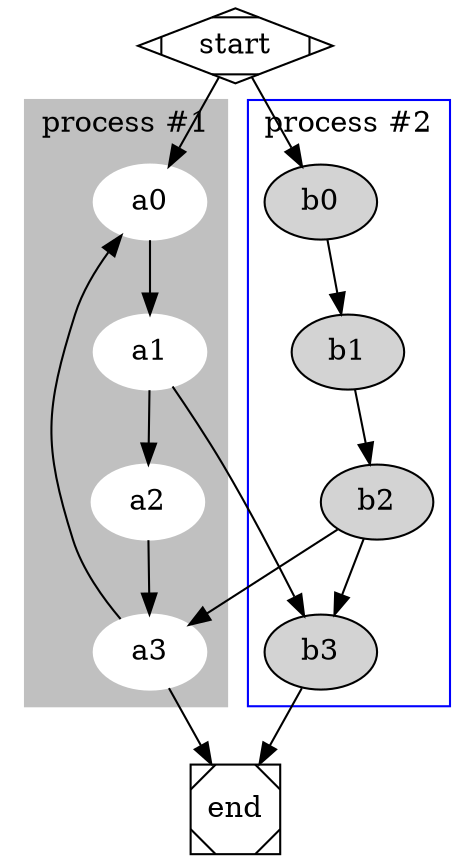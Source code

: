 digraph G {
	subgraph cluster_0 {
		graph [color=grey label="process #1" style=filled]
		node [color=white style=filled]
		a0 -> a1
		a1 -> a2
		a2 -> a3
	}
	subgraph cluster_1 {
		graph [color=blue label="process #2"]
		node [style=filled]
		b0 -> b1
		b1 -> b2
		b2 -> b3
	}
	start -> a0
	start -> b0
	a1 -> b3
	b2 -> a3
	a3 -> a0
	a3 -> end
	b3 -> end
	start [shape=Mdiamond]
	end [shape=Msquare]
}